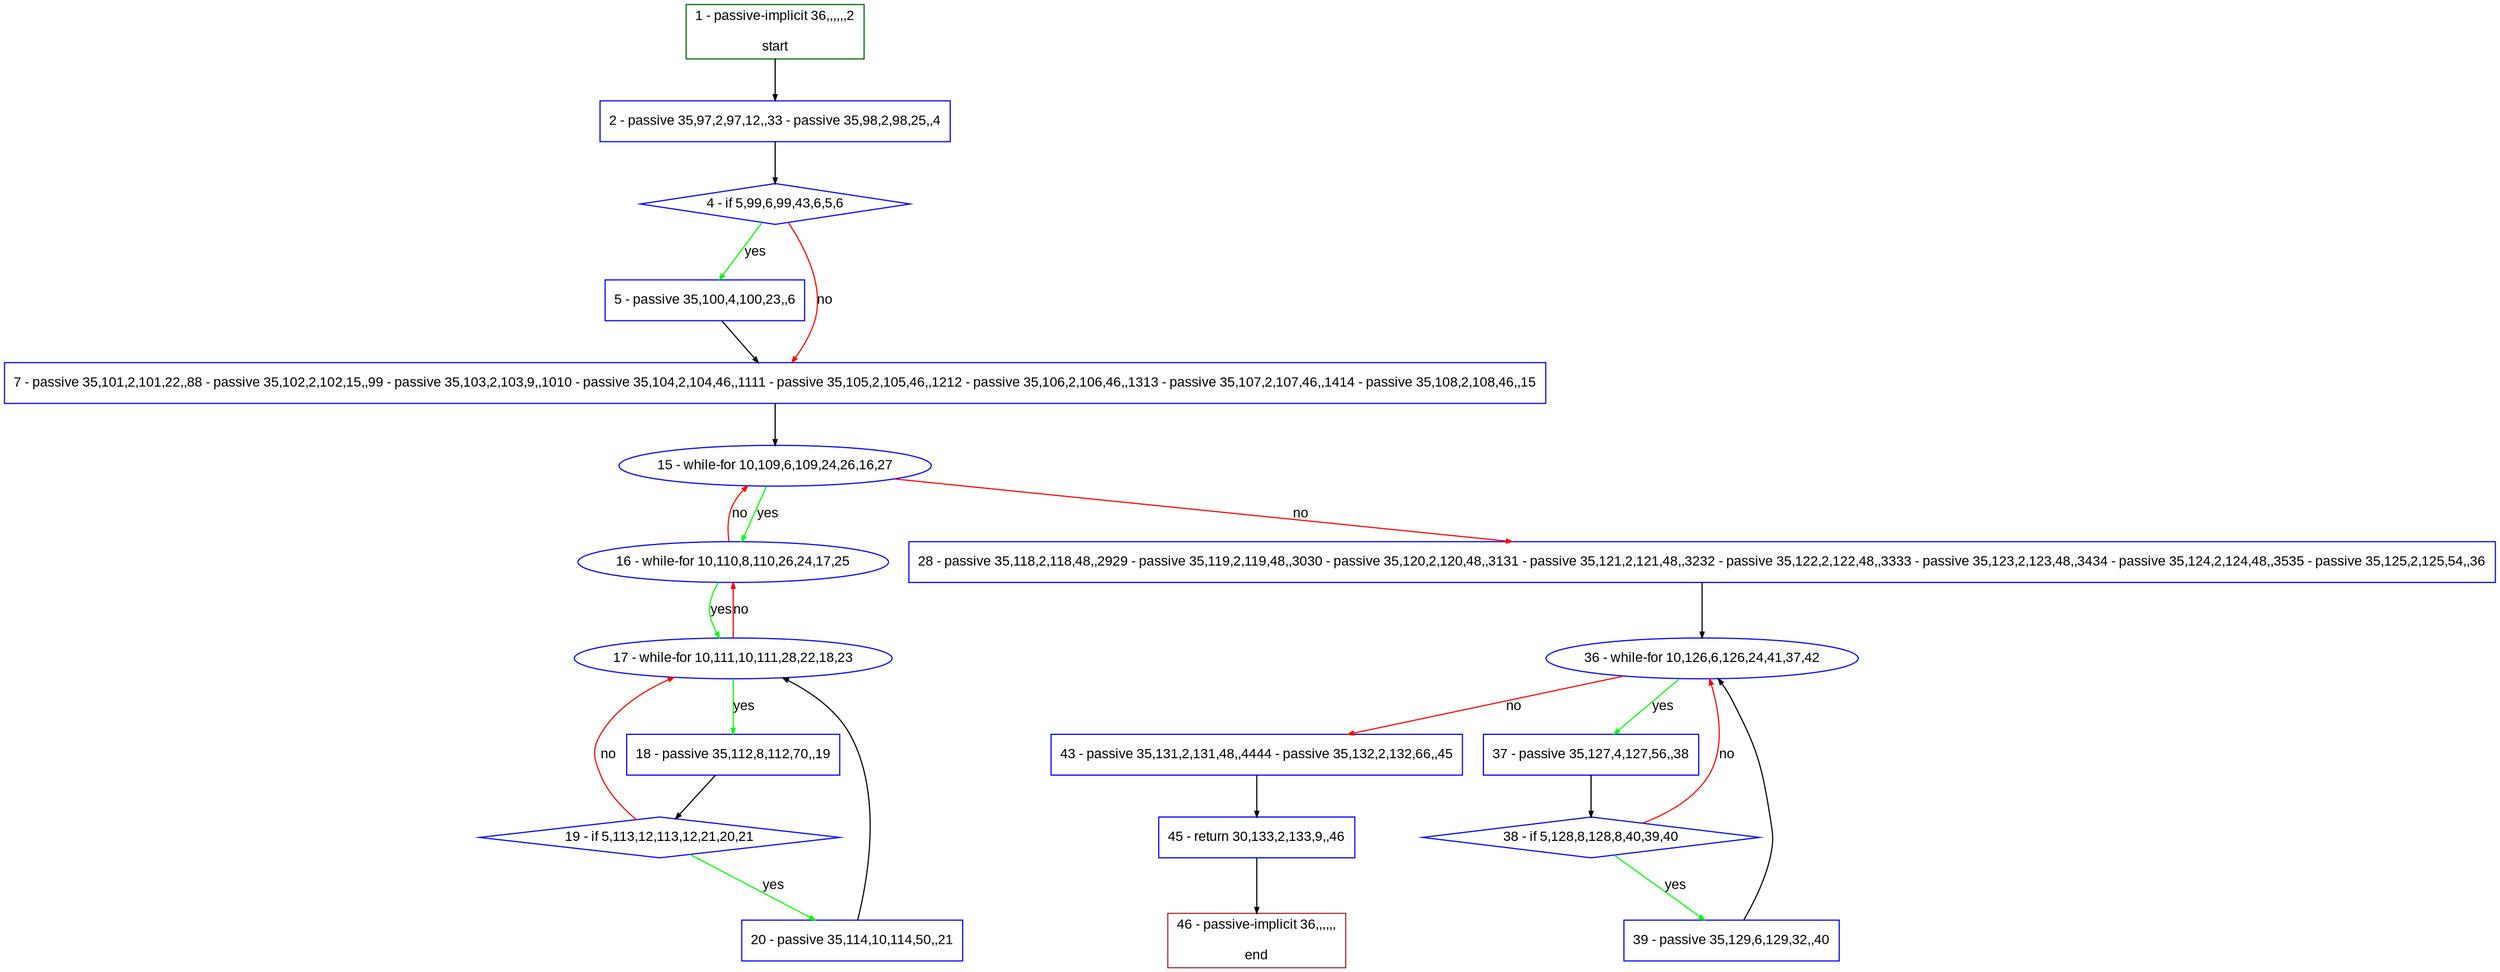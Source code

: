 digraph "" {
  graph [pack="true", label="", fontsize="12", packmode="clust", fontname="Arial", fillcolor="#FFFFCC", bgcolor="white", style="rounded,filled", compound="true"];
  node [node_initialized="no", label="", color="grey", fontsize="12", fillcolor="white", fontname="Arial", style="filled", shape="rectangle", compound="true", fixedsize="false"];
  edge [fontcolor="black", arrowhead="normal", arrowtail="none", arrowsize="0.5", ltail="", label="", color="black", fontsize="12", lhead="", fontname="Arial", dir="forward", compound="true"];
  __N1 [label="2 - passive 35,97,2,97,12,,33 - passive 35,98,2,98,25,,4", color="#0000ff", fillcolor="#ffffff", style="filled", shape="box"];
  __N2 [label="1 - passive-implicit 36,,,,,,2\n\nstart", color="#006400", fillcolor="#ffffff", style="filled", shape="box"];
  __N3 [label="4 - if 5,99,6,99,43,6,5,6", color="#0000ff", fillcolor="#ffffff", style="filled", shape="diamond"];
  __N4 [label="5 - passive 35,100,4,100,23,,6", color="#0000ff", fillcolor="#ffffff", style="filled", shape="box"];
  __N5 [label="7 - passive 35,101,2,101,22,,88 - passive 35,102,2,102,15,,99 - passive 35,103,2,103,9,,1010 - passive 35,104,2,104,46,,1111 - passive 35,105,2,105,46,,1212 - passive 35,106,2,106,46,,1313 - passive 35,107,2,107,46,,1414 - passive 35,108,2,108,46,,15", color="#0000ff", fillcolor="#ffffff", style="filled", shape="box"];
  __N6 [label="15 - while-for 10,109,6,109,24,26,16,27", color="#0000ff", fillcolor="#ffffff", style="filled", shape="oval"];
  __N7 [label="16 - while-for 10,110,8,110,26,24,17,25", color="#0000ff", fillcolor="#ffffff", style="filled", shape="oval"];
  __N8 [label="28 - passive 35,118,2,118,48,,2929 - passive 35,119,2,119,48,,3030 - passive 35,120,2,120,48,,3131 - passive 35,121,2,121,48,,3232 - passive 35,122,2,122,48,,3333 - passive 35,123,2,123,48,,3434 - passive 35,124,2,124,48,,3535 - passive 35,125,2,125,54,,36", color="#0000ff", fillcolor="#ffffff", style="filled", shape="box"];
  __N9 [label="17 - while-for 10,111,10,111,28,22,18,23", color="#0000ff", fillcolor="#ffffff", style="filled", shape="oval"];
  __N10 [label="18 - passive 35,112,8,112,70,,19", color="#0000ff", fillcolor="#ffffff", style="filled", shape="box"];
  __N11 [label="19 - if 5,113,12,113,12,21,20,21", color="#0000ff", fillcolor="#ffffff", style="filled", shape="diamond"];
  __N12 [label="20 - passive 35,114,10,114,50,,21", color="#0000ff", fillcolor="#ffffff", style="filled", shape="box"];
  __N13 [label="36 - while-for 10,126,6,126,24,41,37,42", color="#0000ff", fillcolor="#ffffff", style="filled", shape="oval"];
  __N14 [label="37 - passive 35,127,4,127,56,,38", color="#0000ff", fillcolor="#ffffff", style="filled", shape="box"];
  __N15 [label="43 - passive 35,131,2,131,48,,4444 - passive 35,132,2,132,66,,45", color="#0000ff", fillcolor="#ffffff", style="filled", shape="box"];
  __N16 [label="38 - if 5,128,8,128,8,40,39,40", color="#0000ff", fillcolor="#ffffff", style="filled", shape="diamond"];
  __N17 [label="39 - passive 35,129,6,129,32,,40", color="#0000ff", fillcolor="#ffffff", style="filled", shape="box"];
  __N18 [label="45 - return 30,133,2,133,9,,46", color="#0000ff", fillcolor="#ffffff", style="filled", shape="box"];
  __N19 [label="46 - passive-implicit 36,,,,,,\n\nend", color="#a52a2a", fillcolor="#ffffff", style="filled", shape="box"];
  __N2 -> __N1 [arrowhead="normal", arrowtail="none", color="#000000", label="", dir="forward"];
  __N1 -> __N3 [arrowhead="normal", arrowtail="none", color="#000000", label="", dir="forward"];
  __N3 -> __N4 [arrowhead="normal", arrowtail="none", color="#00ff00", label="yes", dir="forward"];
  __N3 -> __N5 [arrowhead="normal", arrowtail="none", color="#ff0000", label="no", dir="forward"];
  __N4 -> __N5 [arrowhead="normal", arrowtail="none", color="#000000", label="", dir="forward"];
  __N5 -> __N6 [arrowhead="normal", arrowtail="none", color="#000000", label="", dir="forward"];
  __N6 -> __N7 [arrowhead="normal", arrowtail="none", color="#00ff00", label="yes", dir="forward"];
  __N7 -> __N6 [arrowhead="normal", arrowtail="none", color="#ff0000", label="no", dir="forward"];
  __N6 -> __N8 [arrowhead="normal", arrowtail="none", color="#ff0000", label="no", dir="forward"];
  __N7 -> __N9 [arrowhead="normal", arrowtail="none", color="#00ff00", label="yes", dir="forward"];
  __N9 -> __N7 [arrowhead="normal", arrowtail="none", color="#ff0000", label="no", dir="forward"];
  __N9 -> __N10 [arrowhead="normal", arrowtail="none", color="#00ff00", label="yes", dir="forward"];
  __N10 -> __N11 [arrowhead="normal", arrowtail="none", color="#000000", label="", dir="forward"];
  __N11 -> __N9 [arrowhead="normal", arrowtail="none", color="#ff0000", label="no", dir="forward"];
  __N11 -> __N12 [arrowhead="normal", arrowtail="none", color="#00ff00", label="yes", dir="forward"];
  __N12 -> __N9 [arrowhead="normal", arrowtail="none", color="#000000", label="", dir="forward"];
  __N8 -> __N13 [arrowhead="normal", arrowtail="none", color="#000000", label="", dir="forward"];
  __N13 -> __N14 [arrowhead="normal", arrowtail="none", color="#00ff00", label="yes", dir="forward"];
  __N13 -> __N15 [arrowhead="normal", arrowtail="none", color="#ff0000", label="no", dir="forward"];
  __N14 -> __N16 [arrowhead="normal", arrowtail="none", color="#000000", label="", dir="forward"];
  __N16 -> __N13 [arrowhead="normal", arrowtail="none", color="#ff0000", label="no", dir="forward"];
  __N16 -> __N17 [arrowhead="normal", arrowtail="none", color="#00ff00", label="yes", dir="forward"];
  __N17 -> __N13 [arrowhead="normal", arrowtail="none", color="#000000", label="", dir="forward"];
  __N15 -> __N18 [arrowhead="normal", arrowtail="none", color="#000000", label="", dir="forward"];
  __N18 -> __N19 [arrowhead="normal", arrowtail="none", color="#000000", label="", dir="forward"];
}
